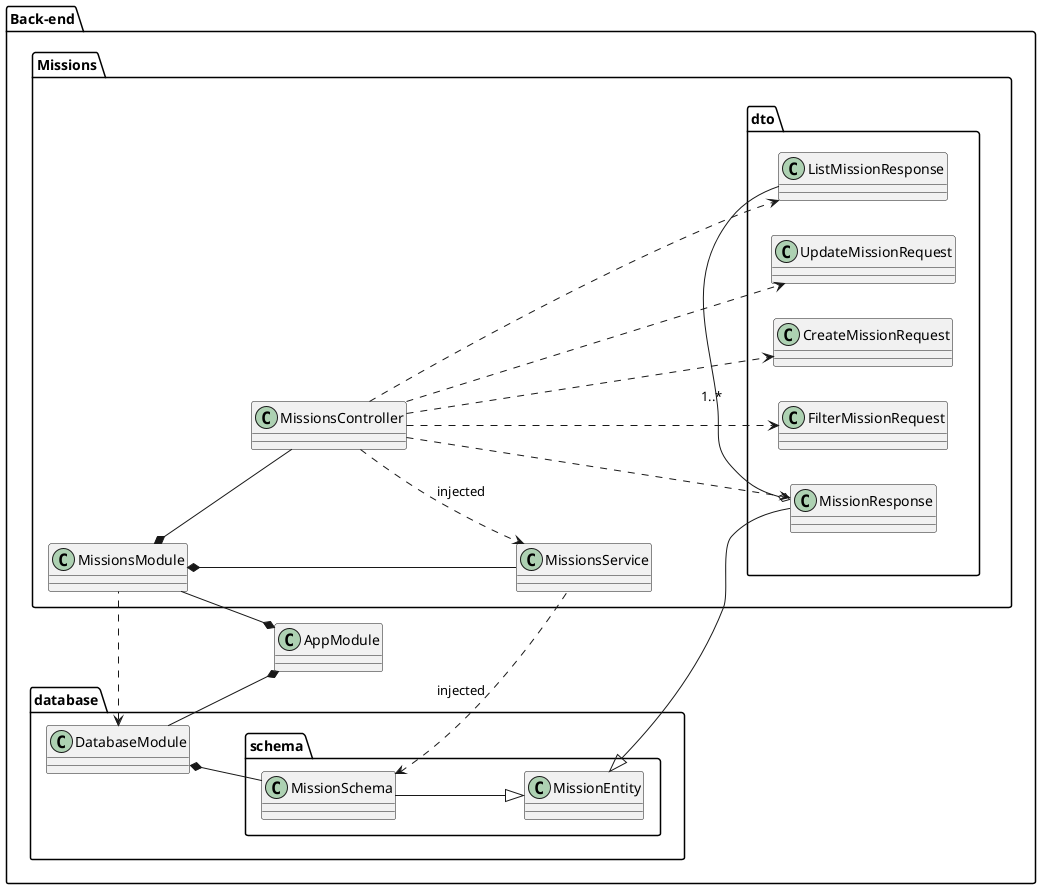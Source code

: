 @startuml
left to right direction
package "Back-end" {
    class AppModule {
    }
    package database{
        class DatabaseModule {
        }
        package schema {
            class MissionEntity {
            }
            class MissionSchema {
            }
            MissionSchema --|> MissionEntity
        }
        DatabaseModule *-- schema.MissionSchema
    }

    package "Missions" {
        class MissionsController {
        }

        class MissionsService {
        }

        class MissionsModule {
        }

        package "dto" {
            Class FilterMissionRequest {
            }
            Class CreateMissionRequest {
            }
            Class UpdateMissionRequest {
            }
            Class ListMissionResponse {
            }
            Class MissionResponse {
            }
            ListMissionResponse -r-o MissionResponse:1..*
        }

        MissionsModule *-- MissionsController
        MissionsModule *-- MissionsService
        MissionsController ..> MissionsService : injected
        MissionsController ..> dto.FilterMissionRequest 
        MissionsController ..> dto.CreateMissionRequest 
        MissionsController ..> dto.UpdateMissionRequest 
        MissionsController ..> dto.ListMissionResponse 
        MissionsController ..> dto.MissionResponse 
        MissionsService .d[hidden].> dto
    }
    MissionResponse --|> MissionEntity
    MissionsModule --* AppModule
    DatabaseModule --* AppModule
    MissionSchema <.. MissionsService: injected
    DatabaseModule <.. MissionsModule

}
@enduml
